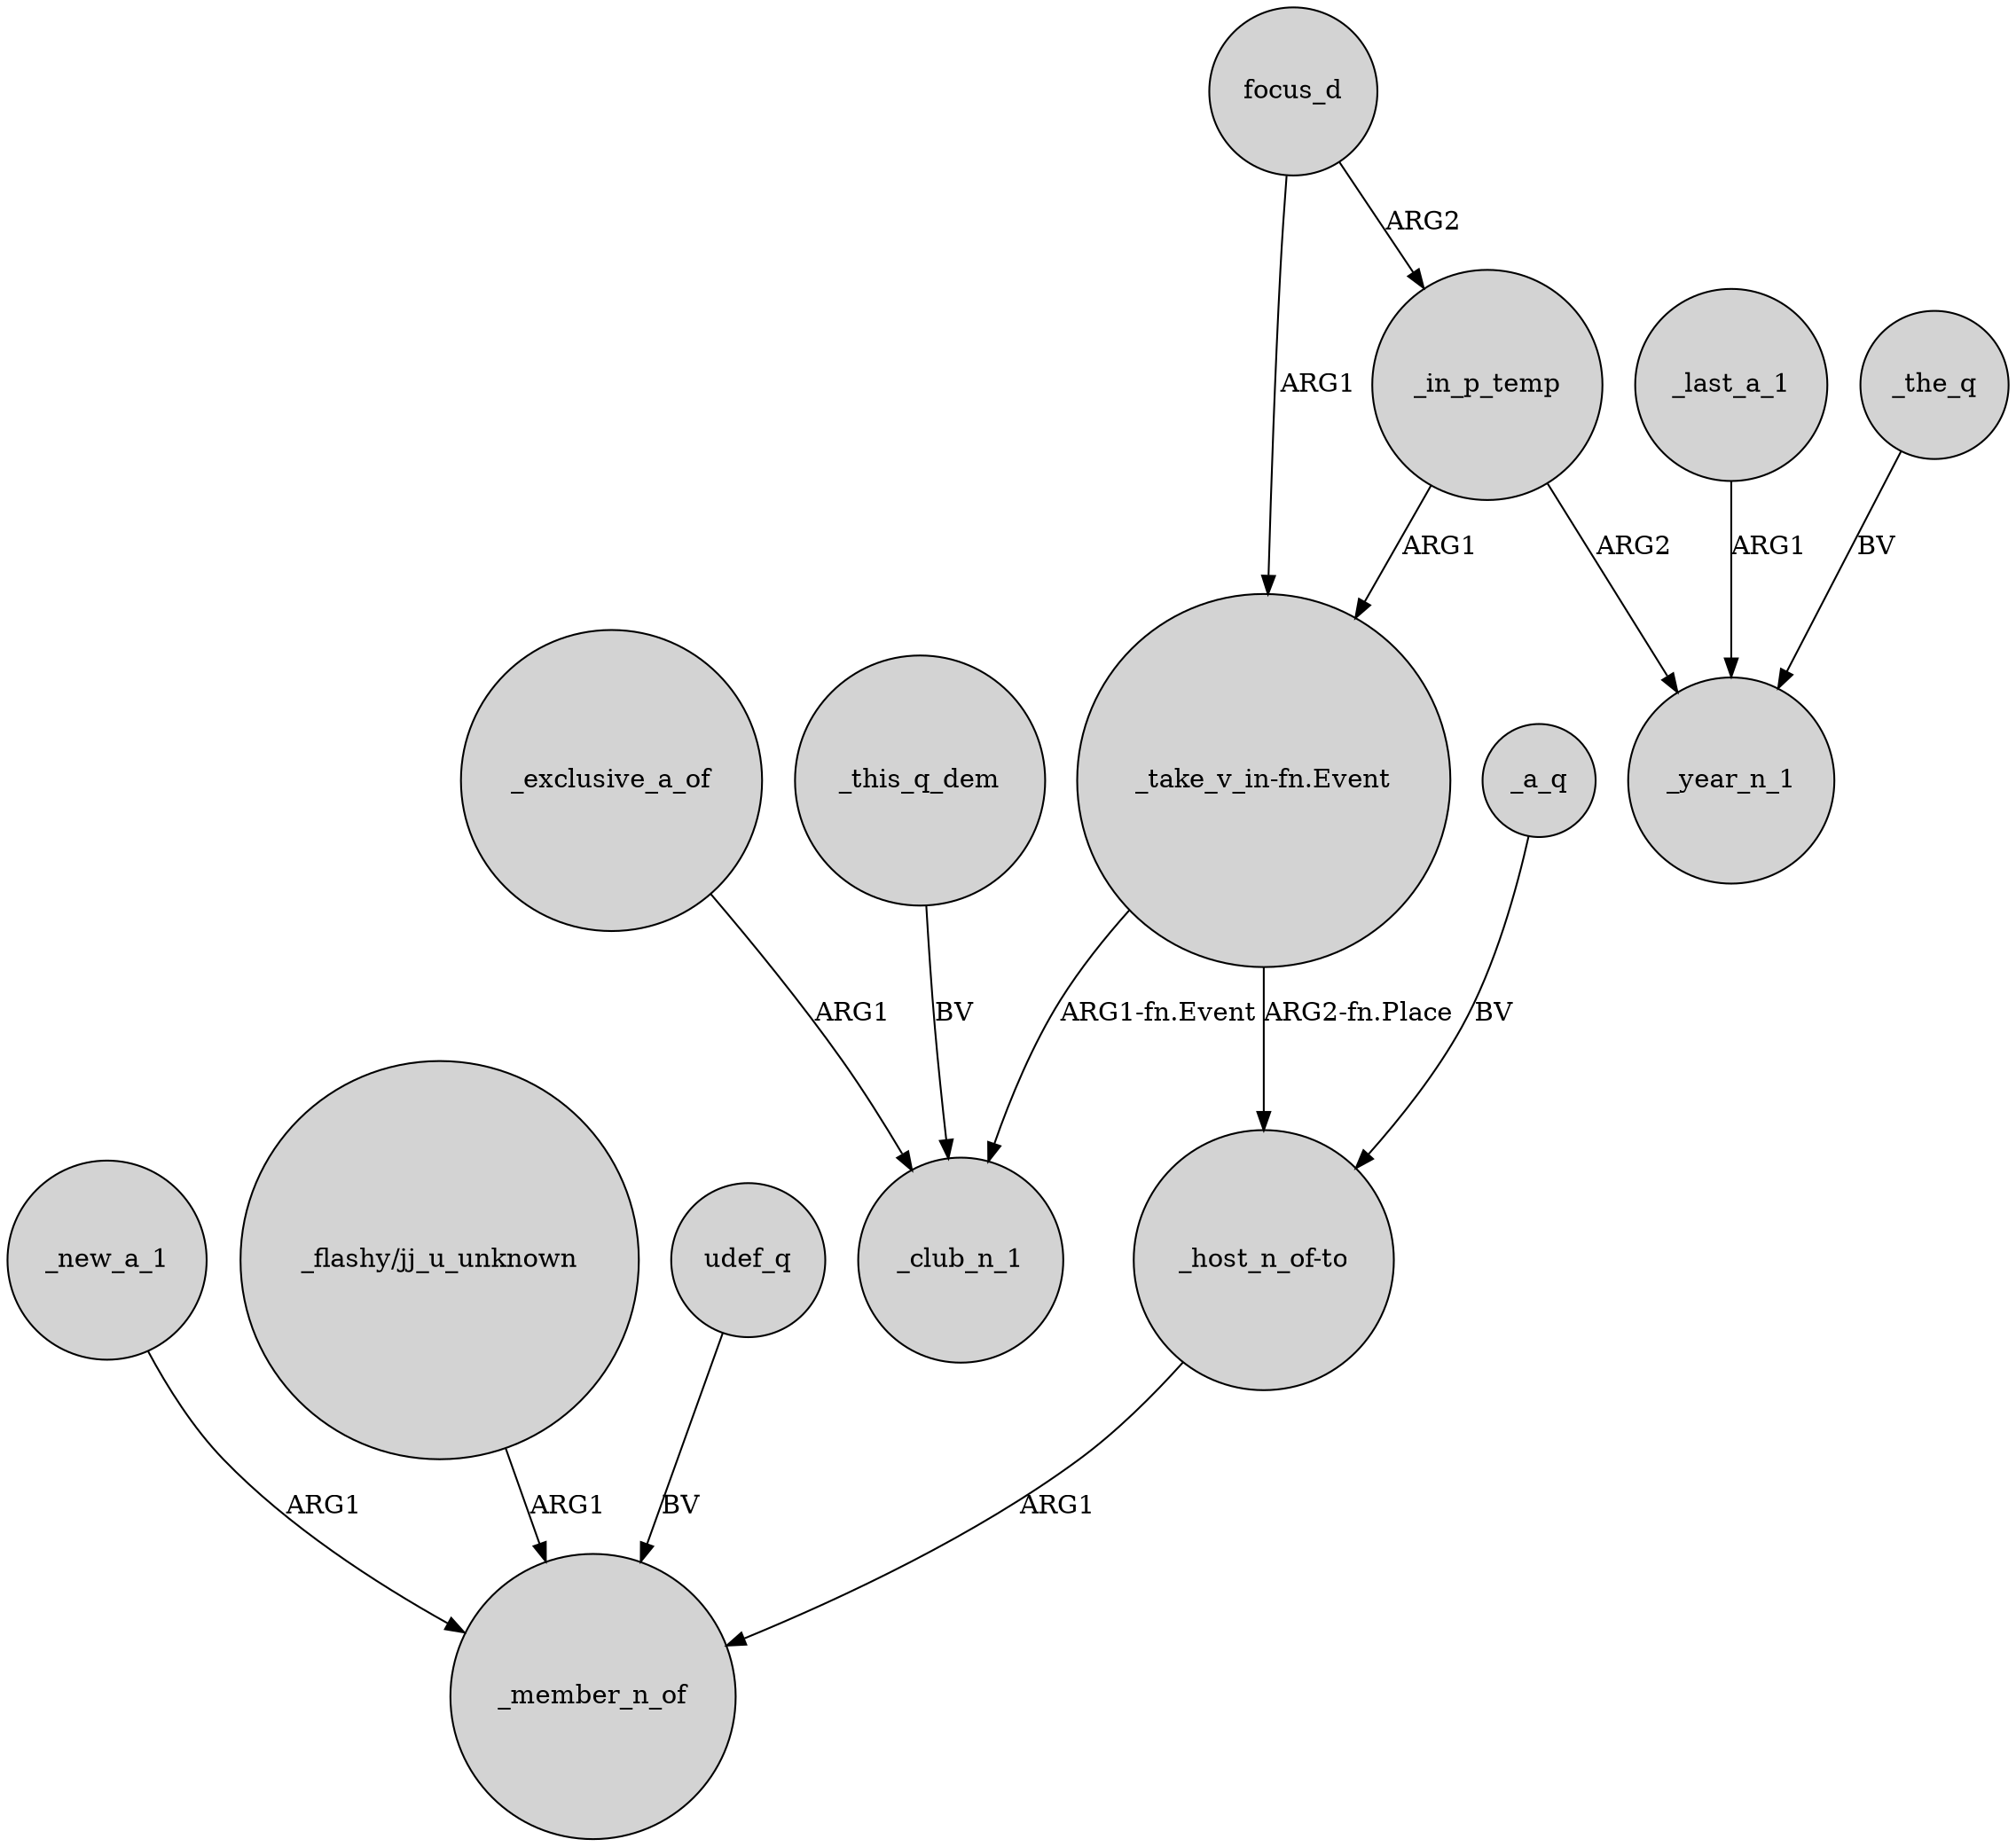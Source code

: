 digraph {
	node [shape=circle style=filled]
	_in_p_temp -> "_take_v_in-fn.Event" [label=ARG1]
	_new_a_1 -> _member_n_of [label=ARG1]
	"_flashy/jj_u_unknown" -> _member_n_of [label=ARG1]
	_a_q -> "_host_n_of-to" [label=BV]
	_this_q_dem -> _club_n_1 [label=BV]
	_exclusive_a_of -> _club_n_1 [label=ARG1]
	focus_d -> "_take_v_in-fn.Event" [label=ARG1]
	_the_q -> _year_n_1 [label=BV]
	udef_q -> _member_n_of [label=BV]
	"_take_v_in-fn.Event" -> _club_n_1 [label="ARG1-fn.Event"]
	"_take_v_in-fn.Event" -> "_host_n_of-to" [label="ARG2-fn.Place"]
	"_host_n_of-to" -> _member_n_of [label=ARG1]
	_in_p_temp -> _year_n_1 [label=ARG2]
	_last_a_1 -> _year_n_1 [label=ARG1]
	focus_d -> _in_p_temp [label=ARG2]
}
